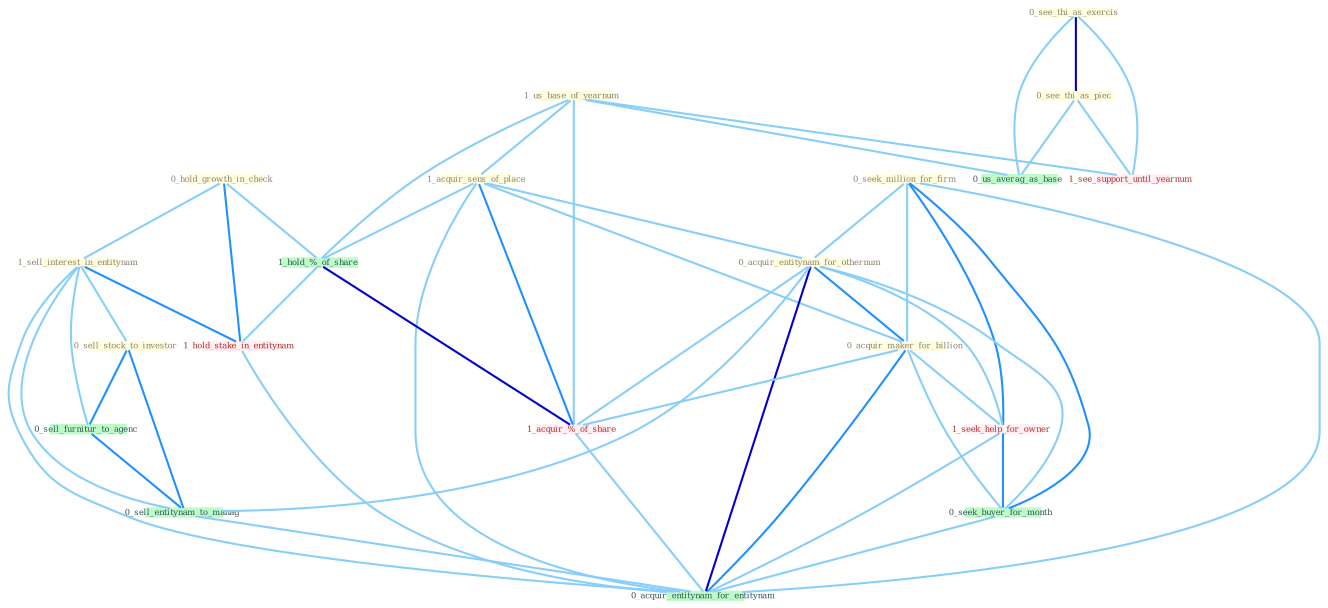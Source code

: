 Graph G{ 
    node
    [shape=polygon,style=filled,width=.5,height=.06,color="#BDFCC9",fixedsize=true,fontsize=4,
    fontcolor="#2f4f4f"];
    {node
    [color="#ffffe0", fontcolor="#8b7d6b"] "0_hold_growth_in_check " "1_us_base_of_yearnum " "1_acquir_sens_of_place " "0_seek_million_for_firm " "1_sell_interest_in_entitynam " "0_acquir_entitynam_for_othernum " "0_acquir_maker_for_billion " "0_see_thi_as_exercis " "0_see_thi_as_piec " "0_sell_stock_to_investor "}
{node [color="#fff0f5", fontcolor="#b22222"] "1_hold_stake_in_entitynam " "1_seek_help_for_owner " "1_acquir_%_of_share " "1_see_support_until_yearnum "}
edge [color="#B0E2FF"];

	"0_hold_growth_in_check " -- "1_sell_interest_in_entitynam " [w="1", color="#87cefa" ];
	"0_hold_growth_in_check " -- "1_hold_%_of_share " [w="1", color="#87cefa" ];
	"0_hold_growth_in_check " -- "1_hold_stake_in_entitynam " [w="2", color="#1e90ff" , len=0.8];
	"1_us_base_of_yearnum " -- "1_acquir_sens_of_place " [w="1", color="#87cefa" ];
	"1_us_base_of_yearnum " -- "1_hold_%_of_share " [w="1", color="#87cefa" ];
	"1_us_base_of_yearnum " -- "1_acquir_%_of_share " [w="1", color="#87cefa" ];
	"1_us_base_of_yearnum " -- "1_see_support_until_yearnum " [w="1", color="#87cefa" ];
	"1_us_base_of_yearnum " -- "0_us_averag_as_base " [w="1", color="#87cefa" ];
	"1_acquir_sens_of_place " -- "0_acquir_entitynam_for_othernum " [w="1", color="#87cefa" ];
	"1_acquir_sens_of_place " -- "0_acquir_maker_for_billion " [w="1", color="#87cefa" ];
	"1_acquir_sens_of_place " -- "1_hold_%_of_share " [w="1", color="#87cefa" ];
	"1_acquir_sens_of_place " -- "1_acquir_%_of_share " [w="2", color="#1e90ff" , len=0.8];
	"1_acquir_sens_of_place " -- "0_acquir_entitynam_for_entitynam " [w="1", color="#87cefa" ];
	"0_seek_million_for_firm " -- "0_acquir_entitynam_for_othernum " [w="1", color="#87cefa" ];
	"0_seek_million_for_firm " -- "0_acquir_maker_for_billion " [w="1", color="#87cefa" ];
	"0_seek_million_for_firm " -- "1_seek_help_for_owner " [w="2", color="#1e90ff" , len=0.8];
	"0_seek_million_for_firm " -- "0_seek_buyer_for_month " [w="2", color="#1e90ff" , len=0.8];
	"0_seek_million_for_firm " -- "0_acquir_entitynam_for_entitynam " [w="1", color="#87cefa" ];
	"1_sell_interest_in_entitynam " -- "0_sell_stock_to_investor " [w="1", color="#87cefa" ];
	"1_sell_interest_in_entitynam " -- "1_hold_stake_in_entitynam " [w="2", color="#1e90ff" , len=0.8];
	"1_sell_interest_in_entitynam " -- "0_sell_furnitur_to_agenc " [w="1", color="#87cefa" ];
	"1_sell_interest_in_entitynam " -- "0_sell_entitynam_to_manag " [w="1", color="#87cefa" ];
	"1_sell_interest_in_entitynam " -- "0_acquir_entitynam_for_entitynam " [w="1", color="#87cefa" ];
	"0_acquir_entitynam_for_othernum " -- "0_acquir_maker_for_billion " [w="2", color="#1e90ff" , len=0.8];
	"0_acquir_entitynam_for_othernum " -- "1_seek_help_for_owner " [w="1", color="#87cefa" ];
	"0_acquir_entitynam_for_othernum " -- "0_seek_buyer_for_month " [w="1", color="#87cefa" ];
	"0_acquir_entitynam_for_othernum " -- "1_acquir_%_of_share " [w="1", color="#87cefa" ];
	"0_acquir_entitynam_for_othernum " -- "0_sell_entitynam_to_manag " [w="1", color="#87cefa" ];
	"0_acquir_entitynam_for_othernum " -- "0_acquir_entitynam_for_entitynam " [w="3", color="#0000cd" , len=0.6];
	"0_acquir_maker_for_billion " -- "1_seek_help_for_owner " [w="1", color="#87cefa" ];
	"0_acquir_maker_for_billion " -- "0_seek_buyer_for_month " [w="1", color="#87cefa" ];
	"0_acquir_maker_for_billion " -- "1_acquir_%_of_share " [w="1", color="#87cefa" ];
	"0_acquir_maker_for_billion " -- "0_acquir_entitynam_for_entitynam " [w="2", color="#1e90ff" , len=0.8];
	"0_see_thi_as_exercis " -- "0_see_thi_as_piec " [w="3", color="#0000cd" , len=0.6];
	"0_see_thi_as_exercis " -- "1_see_support_until_yearnum " [w="1", color="#87cefa" ];
	"0_see_thi_as_exercis " -- "0_us_averag_as_base " [w="1", color="#87cefa" ];
	"0_see_thi_as_piec " -- "1_see_support_until_yearnum " [w="1", color="#87cefa" ];
	"0_see_thi_as_piec " -- "0_us_averag_as_base " [w="1", color="#87cefa" ];
	"0_sell_stock_to_investor " -- "0_sell_furnitur_to_agenc " [w="2", color="#1e90ff" , len=0.8];
	"0_sell_stock_to_investor " -- "0_sell_entitynam_to_manag " [w="2", color="#1e90ff" , len=0.8];
	"1_hold_%_of_share " -- "1_hold_stake_in_entitynam " [w="1", color="#87cefa" ];
	"1_hold_%_of_share " -- "1_acquir_%_of_share " [w="3", color="#0000cd" , len=0.6];
	"1_hold_stake_in_entitynam " -- "0_acquir_entitynam_for_entitynam " [w="1", color="#87cefa" ];
	"1_seek_help_for_owner " -- "0_seek_buyer_for_month " [w="2", color="#1e90ff" , len=0.8];
	"1_seek_help_for_owner " -- "0_acquir_entitynam_for_entitynam " [w="1", color="#87cefa" ];
	"0_seek_buyer_for_month " -- "0_acquir_entitynam_for_entitynam " [w="1", color="#87cefa" ];
	"1_acquir_%_of_share " -- "0_acquir_entitynam_for_entitynam " [w="1", color="#87cefa" ];
	"0_sell_furnitur_to_agenc " -- "0_sell_entitynam_to_manag " [w="2", color="#1e90ff" , len=0.8];
	"0_sell_entitynam_to_manag " -- "0_acquir_entitynam_for_entitynam " [w="1", color="#87cefa" ];
}